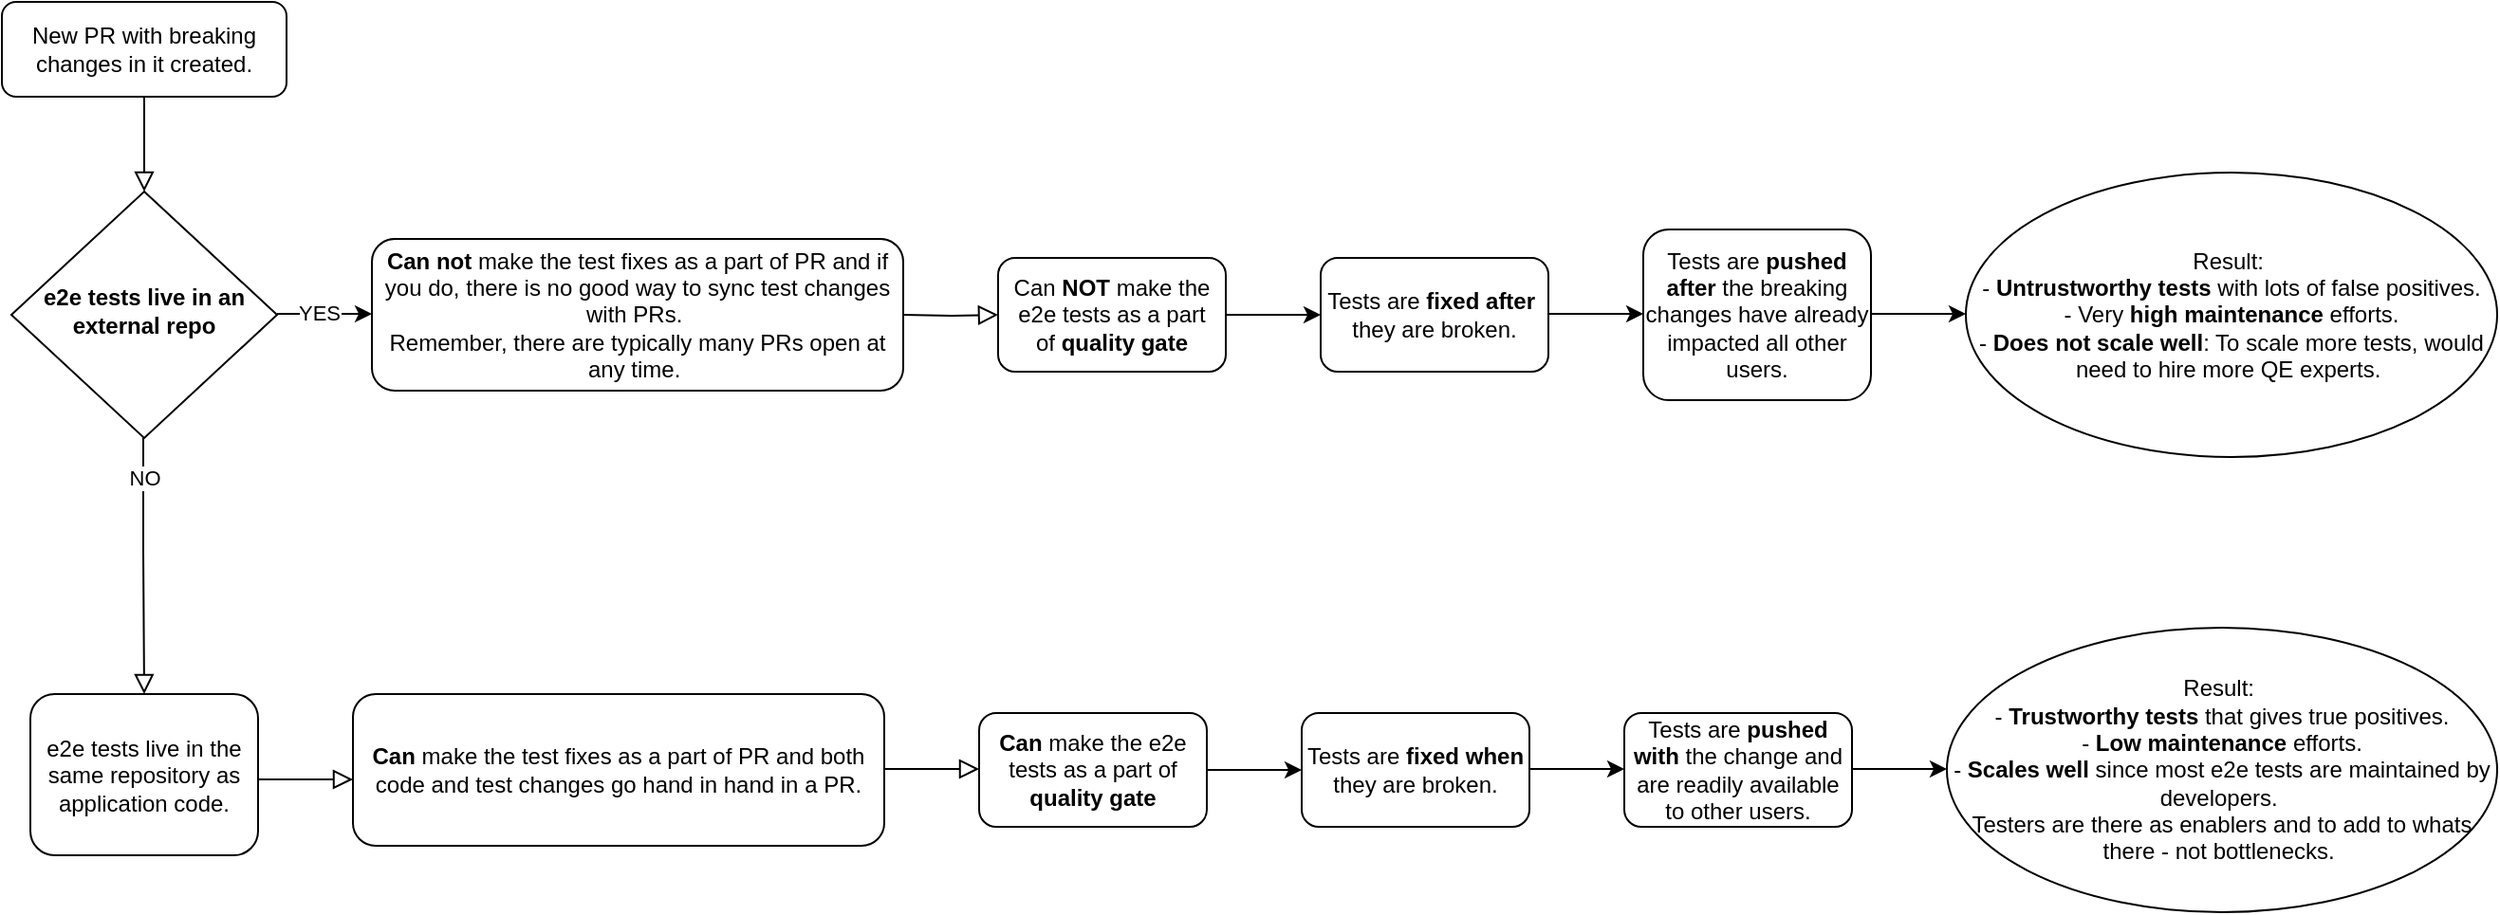 <mxfile version="26.0.4">
  <diagram id="C5RBs43oDa-KdzZeNtuy" name="Page-1">
    <mxGraphModel dx="1239" dy="577" grid="1" gridSize="10" guides="1" tooltips="1" connect="1" arrows="0" fold="1" page="1" pageScale="1" pageWidth="827" pageHeight="1169" math="0" shadow="0">
      <root>
        <mxCell id="WIyWlLk6GJQsqaUBKTNV-0" />
        <mxCell id="WIyWlLk6GJQsqaUBKTNV-1" parent="WIyWlLk6GJQsqaUBKTNV-0" />
        <mxCell id="WIyWlLk6GJQsqaUBKTNV-2" value="" style="rounded=0;html=1;jettySize=auto;orthogonalLoop=1;fontSize=11;endArrow=block;endFill=0;endSize=8;strokeWidth=1;shadow=0;labelBackgroundColor=none;edgeStyle=orthogonalEdgeStyle;" parent="WIyWlLk6GJQsqaUBKTNV-1" source="WIyWlLk6GJQsqaUBKTNV-3" target="WIyWlLk6GJQsqaUBKTNV-6" edge="1">
          <mxGeometry relative="1" as="geometry" />
        </mxCell>
        <mxCell id="WIyWlLk6GJQsqaUBKTNV-3" value="New PR with breaking changes in it created." style="rounded=1;whiteSpace=wrap;html=1;fontSize=12;glass=0;strokeWidth=1;shadow=0;" parent="WIyWlLk6GJQsqaUBKTNV-1" vertex="1">
          <mxGeometry x="145" y="70" width="150" height="50" as="geometry" />
        </mxCell>
        <mxCell id="WIyWlLk6GJQsqaUBKTNV-5" value="" style="edgeStyle=orthogonalEdgeStyle;rounded=0;html=1;jettySize=auto;orthogonalLoop=1;fontSize=11;endArrow=block;endFill=0;endSize=8;strokeWidth=1;shadow=0;labelBackgroundColor=none;exitX=0.5;exitY=1;exitDx=0;exitDy=0;entryX=0.5;entryY=0;entryDx=0;entryDy=0;" parent="WIyWlLk6GJQsqaUBKTNV-1" target="_gsC5cZ0TZE3ObPy3pg--22" edge="1">
          <mxGeometry y="10" relative="1" as="geometry">
            <mxPoint as="offset" />
            <mxPoint x="219.5" y="280" as="sourcePoint" />
            <mxPoint x="220" y="370" as="targetPoint" />
            <Array as="points">
              <mxPoint x="220" y="360" />
              <mxPoint x="220" y="360" />
            </Array>
          </mxGeometry>
        </mxCell>
        <mxCell id="_gsC5cZ0TZE3ObPy3pg--19" value="NO" style="edgeLabel;html=1;align=center;verticalAlign=middle;resizable=0;points=[];" vertex="1" connectable="0" parent="WIyWlLk6GJQsqaUBKTNV-5">
          <mxGeometry x="-0.481" relative="1" as="geometry">
            <mxPoint as="offset" />
          </mxGeometry>
        </mxCell>
        <mxCell id="WIyWlLk6GJQsqaUBKTNV-6" value="&lt;b&gt;e2e tests live in an external repo&lt;/b&gt;" style="rhombus;whiteSpace=wrap;html=1;shadow=0;fontFamily=Helvetica;fontSize=12;align=center;strokeWidth=1;spacing=6;spacingTop=-4;" parent="WIyWlLk6GJQsqaUBKTNV-1" vertex="1">
          <mxGeometry x="150" y="170" width="140" height="130" as="geometry" />
        </mxCell>
        <mxCell id="_gsC5cZ0TZE3ObPy3pg--2" value="" style="edgeStyle=orthogonalEdgeStyle;rounded=0;orthogonalLoop=1;jettySize=auto;html=1;" edge="1" parent="WIyWlLk6GJQsqaUBKTNV-1" source="WIyWlLk6GJQsqaUBKTNV-7" target="_gsC5cZ0TZE3ObPy3pg--1">
          <mxGeometry relative="1" as="geometry" />
        </mxCell>
        <mxCell id="WIyWlLk6GJQsqaUBKTNV-7" value="&lt;b&gt;Can&lt;/b&gt; make the e2e tests as a part of &lt;b&gt;quality gate&lt;/b&gt;" style="rounded=1;whiteSpace=wrap;html=1;fontSize=12;glass=0;strokeWidth=1;shadow=0;" parent="WIyWlLk6GJQsqaUBKTNV-1" vertex="1">
          <mxGeometry x="660" y="445" width="120" height="60" as="geometry" />
        </mxCell>
        <mxCell id="_gsC5cZ0TZE3ObPy3pg--1" value="Tests are &lt;b&gt;fixed&lt;/b&gt; &lt;b&gt;when&lt;/b&gt; they are broken." style="whiteSpace=wrap;html=1;rounded=1;glass=0;strokeWidth=1;shadow=0;" vertex="1" parent="WIyWlLk6GJQsqaUBKTNV-1">
          <mxGeometry x="830" y="445" width="120" height="60" as="geometry" />
        </mxCell>
        <mxCell id="_gsC5cZ0TZE3ObPy3pg--3" value="" style="edgeStyle=orthogonalEdgeStyle;rounded=0;orthogonalLoop=1;jettySize=auto;html=1;" edge="1" parent="WIyWlLk6GJQsqaUBKTNV-1">
          <mxGeometry relative="1" as="geometry">
            <mxPoint x="950" y="474.5" as="sourcePoint" />
            <mxPoint x="1000" y="474.5" as="targetPoint" />
          </mxGeometry>
        </mxCell>
        <mxCell id="_gsC5cZ0TZE3ObPy3pg--4" value="Tests are &lt;b&gt;pushed&lt;/b&gt; &lt;b&gt;with&lt;/b&gt; the change and are readily available to other users." style="whiteSpace=wrap;html=1;rounded=1;glass=0;strokeWidth=1;shadow=0;" vertex="1" parent="WIyWlLk6GJQsqaUBKTNV-1">
          <mxGeometry x="1000" y="445" width="120" height="60" as="geometry" />
        </mxCell>
        <mxCell id="_gsC5cZ0TZE3ObPy3pg--5" value="&lt;b&gt;Can not &lt;/b&gt;make the test fixes as a part of PR and if you do, there is no good way to sync test changes with PRs.&amp;nbsp;&lt;div&gt;Remember, there are typically many PRs open at any time.&amp;nbsp;&lt;/div&gt;" style="rounded=1;whiteSpace=wrap;html=1;fontSize=12;glass=0;strokeWidth=1;shadow=0;" vertex="1" parent="WIyWlLk6GJQsqaUBKTNV-1">
          <mxGeometry x="340" y="195" width="280" height="80" as="geometry" />
        </mxCell>
        <mxCell id="_gsC5cZ0TZE3ObPy3pg--6" value="" style="edgeStyle=orthogonalEdgeStyle;rounded=0;html=1;jettySize=auto;orthogonalLoop=1;fontSize=11;endArrow=block;endFill=0;endSize=8;strokeWidth=1;shadow=0;labelBackgroundColor=none;" edge="1" parent="WIyWlLk6GJQsqaUBKTNV-1" target="_gsC5cZ0TZE3ObPy3pg--8">
          <mxGeometry y="10" relative="1" as="geometry">
            <mxPoint as="offset" />
            <mxPoint x="620" y="235" as="sourcePoint" />
          </mxGeometry>
        </mxCell>
        <mxCell id="_gsC5cZ0TZE3ObPy3pg--7" value="" style="edgeStyle=orthogonalEdgeStyle;rounded=0;orthogonalLoop=1;jettySize=auto;html=1;" edge="1" parent="WIyWlLk6GJQsqaUBKTNV-1" source="_gsC5cZ0TZE3ObPy3pg--8" target="_gsC5cZ0TZE3ObPy3pg--9">
          <mxGeometry relative="1" as="geometry" />
        </mxCell>
        <mxCell id="_gsC5cZ0TZE3ObPy3pg--8" value="Can &lt;b&gt;NOT&lt;/b&gt; make the e2e tests as a part of&amp;nbsp;&lt;b&gt;quality gate&lt;/b&gt;" style="rounded=1;whiteSpace=wrap;html=1;fontSize=12;glass=0;strokeWidth=1;shadow=0;" vertex="1" parent="WIyWlLk6GJQsqaUBKTNV-1">
          <mxGeometry x="670" y="205" width="120" height="60" as="geometry" />
        </mxCell>
        <mxCell id="_gsC5cZ0TZE3ObPy3pg--9" value="Tests are&amp;nbsp;&lt;b&gt;fixed&lt;/b&gt;&amp;nbsp;&lt;b&gt;after&lt;/b&gt;&amp;nbsp; they are broken." style="whiteSpace=wrap;html=1;rounded=1;glass=0;strokeWidth=1;shadow=0;" vertex="1" parent="WIyWlLk6GJQsqaUBKTNV-1">
          <mxGeometry x="840" y="205" width="120" height="60" as="geometry" />
        </mxCell>
        <mxCell id="_gsC5cZ0TZE3ObPy3pg--10" value="" style="edgeStyle=orthogonalEdgeStyle;rounded=0;orthogonalLoop=1;jettySize=auto;html=1;" edge="1" parent="WIyWlLk6GJQsqaUBKTNV-1">
          <mxGeometry relative="1" as="geometry">
            <mxPoint x="960" y="234.5" as="sourcePoint" />
            <mxPoint x="1010" y="234.5" as="targetPoint" />
          </mxGeometry>
        </mxCell>
        <mxCell id="_gsC5cZ0TZE3ObPy3pg--11" value="Tests are &lt;b&gt;pushed&lt;/b&gt; &lt;b&gt;after&lt;/b&gt; the breaking changes have already impacted all other users." style="whiteSpace=wrap;html=1;rounded=1;glass=0;strokeWidth=1;shadow=0;" vertex="1" parent="WIyWlLk6GJQsqaUBKTNV-1">
          <mxGeometry x="1010" y="190" width="120" height="90" as="geometry" />
        </mxCell>
        <mxCell id="_gsC5cZ0TZE3ObPy3pg--12" value="" style="edgeStyle=orthogonalEdgeStyle;rounded=0;orthogonalLoop=1;jettySize=auto;html=1;" edge="1" parent="WIyWlLk6GJQsqaUBKTNV-1">
          <mxGeometry relative="1" as="geometry">
            <mxPoint x="1130" y="234.5" as="sourcePoint" />
            <mxPoint x="1180" y="234.5" as="targetPoint" />
          </mxGeometry>
        </mxCell>
        <mxCell id="_gsC5cZ0TZE3ObPy3pg--13" value="Result:&amp;nbsp;&lt;div&gt;- &lt;b&gt;Untrustworthy tests&lt;/b&gt; with lots of false positives.&lt;/div&gt;&lt;div&gt;- Very &lt;b&gt;high maintenance&lt;/b&gt; efforts.&lt;br&gt;- &lt;b&gt;Does not scale well&lt;/b&gt;: To scale more tests, would need to hire more QE experts.&amp;nbsp;&lt;/div&gt;" style="ellipse;whiteSpace=wrap;html=1;" vertex="1" parent="WIyWlLk6GJQsqaUBKTNV-1">
          <mxGeometry x="1180" y="160" width="280" height="150" as="geometry" />
        </mxCell>
        <mxCell id="_gsC5cZ0TZE3ObPy3pg--14" value="" style="edgeStyle=orthogonalEdgeStyle;rounded=0;orthogonalLoop=1;jettySize=auto;html=1;" edge="1" parent="WIyWlLk6GJQsqaUBKTNV-1">
          <mxGeometry relative="1" as="geometry">
            <mxPoint x="1120" y="474.5" as="sourcePoint" />
            <mxPoint x="1170" y="474.5" as="targetPoint" />
          </mxGeometry>
        </mxCell>
        <mxCell id="_gsC5cZ0TZE3ObPy3pg--15" value="Result:&amp;nbsp;&lt;div&gt;- &lt;b&gt;Trustworthy tests&lt;/b&gt; that gives true positives.&lt;/div&gt;&lt;div&gt;- &lt;b&gt;Low&amp;nbsp;maintenance&lt;/b&gt; efforts.&lt;/div&gt;&lt;div&gt;- &lt;b&gt;Scales well&lt;/b&gt; since most e2e tests are maintained by developers.&amp;nbsp;&lt;/div&gt;&lt;div&gt;Testers are there as enablers and to add to whats there - not bottlenecks.&amp;nbsp;&lt;/div&gt;" style="ellipse;whiteSpace=wrap;html=1;" vertex="1" parent="WIyWlLk6GJQsqaUBKTNV-1">
          <mxGeometry x="1170" y="400" width="290" height="150" as="geometry" />
        </mxCell>
        <mxCell id="_gsC5cZ0TZE3ObPy3pg--16" value="" style="edgeStyle=orthogonalEdgeStyle;rounded=0;orthogonalLoop=1;jettySize=auto;html=1;" edge="1" parent="WIyWlLk6GJQsqaUBKTNV-1">
          <mxGeometry relative="1" as="geometry">
            <mxPoint x="290" y="234.5" as="sourcePoint" />
            <mxPoint x="340" y="234.5" as="targetPoint" />
          </mxGeometry>
        </mxCell>
        <mxCell id="_gsC5cZ0TZE3ObPy3pg--17" value="YES" style="edgeLabel;html=1;align=center;verticalAlign=middle;resizable=0;points=[];" vertex="1" connectable="0" parent="_gsC5cZ0TZE3ObPy3pg--16">
          <mxGeometry x="-0.12" y="2" relative="1" as="geometry">
            <mxPoint y="1" as="offset" />
          </mxGeometry>
        </mxCell>
        <mxCell id="_gsC5cZ0TZE3ObPy3pg--20" value="&lt;b&gt;Can&lt;/b&gt; make the test fixes as a part of PR and both code and test changes go hand in hand in a PR." style="rounded=1;whiteSpace=wrap;html=1;fontSize=12;glass=0;strokeWidth=1;shadow=0;" vertex="1" parent="WIyWlLk6GJQsqaUBKTNV-1">
          <mxGeometry x="330" y="435" width="280" height="80" as="geometry" />
        </mxCell>
        <mxCell id="_gsC5cZ0TZE3ObPy3pg--21" value="" style="edgeStyle=orthogonalEdgeStyle;rounded=0;html=1;jettySize=auto;orthogonalLoop=1;fontSize=11;endArrow=block;endFill=0;endSize=8;strokeWidth=1;shadow=0;labelBackgroundColor=none;" edge="1" parent="WIyWlLk6GJQsqaUBKTNV-1">
          <mxGeometry y="10" relative="1" as="geometry">
            <mxPoint as="offset" />
            <mxPoint x="610" y="474.5" as="sourcePoint" />
            <mxPoint x="660" y="474.5" as="targetPoint" />
          </mxGeometry>
        </mxCell>
        <mxCell id="_gsC5cZ0TZE3ObPy3pg--22" value="e2e tests live in the same repository as application code." style="rounded=1;whiteSpace=wrap;html=1;fontSize=12;glass=0;strokeWidth=1;shadow=0;" vertex="1" parent="WIyWlLk6GJQsqaUBKTNV-1">
          <mxGeometry x="160" y="435" width="120" height="85" as="geometry" />
        </mxCell>
        <mxCell id="_gsC5cZ0TZE3ObPy3pg--23" value="" style="edgeStyle=orthogonalEdgeStyle;rounded=0;html=1;jettySize=auto;orthogonalLoop=1;fontSize=11;endArrow=block;endFill=0;endSize=8;strokeWidth=1;shadow=0;labelBackgroundColor=none;" edge="1" parent="WIyWlLk6GJQsqaUBKTNV-1">
          <mxGeometry y="10" relative="1" as="geometry">
            <mxPoint as="offset" />
            <mxPoint x="280" y="480" as="sourcePoint" />
            <mxPoint x="330" y="480" as="targetPoint" />
          </mxGeometry>
        </mxCell>
      </root>
    </mxGraphModel>
  </diagram>
</mxfile>
